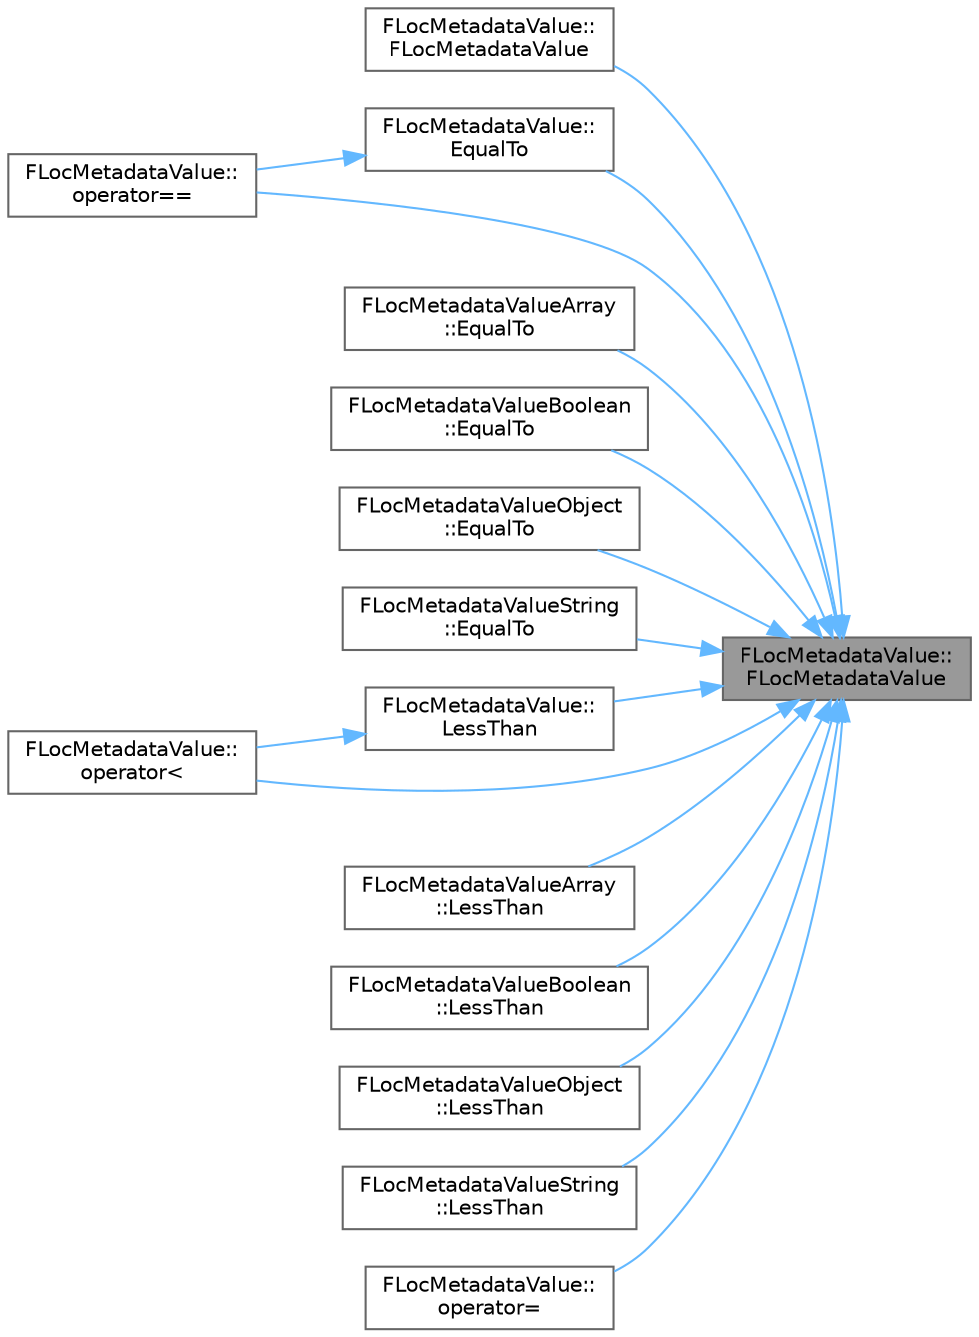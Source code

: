 digraph "FLocMetadataValue::FLocMetadataValue"
{
 // INTERACTIVE_SVG=YES
 // LATEX_PDF_SIZE
  bgcolor="transparent";
  edge [fontname=Helvetica,fontsize=10,labelfontname=Helvetica,labelfontsize=10];
  node [fontname=Helvetica,fontsize=10,shape=box,height=0.2,width=0.4];
  rankdir="RL";
  Node1 [id="Node000001",label="FLocMetadataValue::\lFLocMetadataValue",height=0.2,width=0.4,color="gray40", fillcolor="grey60", style="filled", fontcolor="black",tooltip=" "];
  Node1 -> Node2 [id="edge1_Node000001_Node000002",dir="back",color="steelblue1",style="solid",tooltip=" "];
  Node2 [id="Node000002",label="FLocMetadataValue::\lFLocMetadataValue",height=0.2,width=0.4,color="grey40", fillcolor="white", style="filled",URL="$dc/d5c/classFLocMetadataValue.html#aa1b23d480c4a5d37788f711025bfad6a",tooltip=" "];
  Node1 -> Node3 [id="edge2_Node000001_Node000003",dir="back",color="steelblue1",style="solid",tooltip=" "];
  Node3 [id="Node000003",label="FLocMetadataValue::\lEqualTo",height=0.2,width=0.4,color="grey40", fillcolor="white", style="filled",URL="$dc/d5c/classFLocMetadataValue.html#a3acd472781df38437f1610920078a901",tooltip=" "];
  Node3 -> Node4 [id="edge3_Node000003_Node000004",dir="back",color="steelblue1",style="solid",tooltip=" "];
  Node4 [id="Node000004",label="FLocMetadataValue::\loperator==",height=0.2,width=0.4,color="grey40", fillcolor="white", style="filled",URL="$dc/d5c/classFLocMetadataValue.html#a804b91be53e1810bd8f7589adae7a83d",tooltip=" "];
  Node1 -> Node5 [id="edge4_Node000001_Node000005",dir="back",color="steelblue1",style="solid",tooltip=" "];
  Node5 [id="Node000005",label="FLocMetadataValueArray\l::EqualTo",height=0.2,width=0.4,color="grey40", fillcolor="white", style="filled",URL="$d6/d6c/classFLocMetadataValueArray.html#ac9881ac07a1c0feedc9028df7834052e",tooltip=" "];
  Node1 -> Node6 [id="edge5_Node000001_Node000006",dir="back",color="steelblue1",style="solid",tooltip=" "];
  Node6 [id="Node000006",label="FLocMetadataValueBoolean\l::EqualTo",height=0.2,width=0.4,color="grey40", fillcolor="white", style="filled",URL="$dc/dac/classFLocMetadataValueBoolean.html#a0205ffc1285ace992a9d35c17f36d53d",tooltip=" "];
  Node1 -> Node7 [id="edge6_Node000001_Node000007",dir="back",color="steelblue1",style="solid",tooltip=" "];
  Node7 [id="Node000007",label="FLocMetadataValueObject\l::EqualTo",height=0.2,width=0.4,color="grey40", fillcolor="white", style="filled",URL="$dd/de7/classFLocMetadataValueObject.html#aecf45d7353f2bd2c74509a784d898ebf",tooltip=" "];
  Node1 -> Node8 [id="edge7_Node000001_Node000008",dir="back",color="steelblue1",style="solid",tooltip=" "];
  Node8 [id="Node000008",label="FLocMetadataValueString\l::EqualTo",height=0.2,width=0.4,color="grey40", fillcolor="white", style="filled",URL="$d6/d83/classFLocMetadataValueString.html#a640c1a4208d108047cff7ef69a5a73a5",tooltip=" "];
  Node1 -> Node9 [id="edge8_Node000001_Node000009",dir="back",color="steelblue1",style="solid",tooltip=" "];
  Node9 [id="Node000009",label="FLocMetadataValue::\lLessThan",height=0.2,width=0.4,color="grey40", fillcolor="white", style="filled",URL="$dc/d5c/classFLocMetadataValue.html#a74ea2985bd2aae766ecde4f0612411b2",tooltip=" "];
  Node9 -> Node10 [id="edge9_Node000009_Node000010",dir="back",color="steelblue1",style="solid",tooltip=" "];
  Node10 [id="Node000010",label="FLocMetadataValue::\loperator\<",height=0.2,width=0.4,color="grey40", fillcolor="white", style="filled",URL="$dc/d5c/classFLocMetadataValue.html#ac02f054bfcec104c6828d6523aba4a3b",tooltip=" "];
  Node1 -> Node11 [id="edge10_Node000001_Node000011",dir="back",color="steelblue1",style="solid",tooltip=" "];
  Node11 [id="Node000011",label="FLocMetadataValueArray\l::LessThan",height=0.2,width=0.4,color="grey40", fillcolor="white", style="filled",URL="$d6/d6c/classFLocMetadataValueArray.html#a64c25aebe23b1c9617f47267e8540716",tooltip=" "];
  Node1 -> Node12 [id="edge11_Node000001_Node000012",dir="back",color="steelblue1",style="solid",tooltip=" "];
  Node12 [id="Node000012",label="FLocMetadataValueBoolean\l::LessThan",height=0.2,width=0.4,color="grey40", fillcolor="white", style="filled",URL="$dc/dac/classFLocMetadataValueBoolean.html#ac17960b0caccaf2f424a4b22caf3be10",tooltip=" "];
  Node1 -> Node13 [id="edge12_Node000001_Node000013",dir="back",color="steelblue1",style="solid",tooltip=" "];
  Node13 [id="Node000013",label="FLocMetadataValueObject\l::LessThan",height=0.2,width=0.4,color="grey40", fillcolor="white", style="filled",URL="$dd/de7/classFLocMetadataValueObject.html#a7bc905d070e018abee5cfeae7380de43",tooltip=" "];
  Node1 -> Node14 [id="edge13_Node000001_Node000014",dir="back",color="steelblue1",style="solid",tooltip=" "];
  Node14 [id="Node000014",label="FLocMetadataValueString\l::LessThan",height=0.2,width=0.4,color="grey40", fillcolor="white", style="filled",URL="$d6/d83/classFLocMetadataValueString.html#abe9c3e36deffad17fe76e82b393a2dde",tooltip=" "];
  Node1 -> Node10 [id="edge14_Node000001_Node000010",dir="back",color="steelblue1",style="solid",tooltip=" "];
  Node1 -> Node15 [id="edge15_Node000001_Node000015",dir="back",color="steelblue1",style="solid",tooltip=" "];
  Node15 [id="Node000015",label="FLocMetadataValue::\loperator=",height=0.2,width=0.4,color="grey40", fillcolor="white", style="filled",URL="$dc/d5c/classFLocMetadataValue.html#aeb0eae12a1475a1fbe2988ada3df2de7",tooltip=" "];
  Node1 -> Node4 [id="edge16_Node000001_Node000004",dir="back",color="steelblue1",style="solid",tooltip=" "];
}
